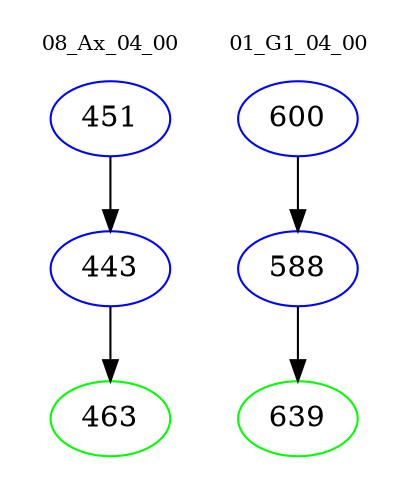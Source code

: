 digraph{
subgraph cluster_0 {
color = white
label = "08_Ax_04_00";
fontsize=10;
T0_451 [label="451", color="blue"]
T0_451 -> T0_443 [color="black"]
T0_443 [label="443", color="blue"]
T0_443 -> T0_463 [color="black"]
T0_463 [label="463", color="green"]
}
subgraph cluster_1 {
color = white
label = "01_G1_04_00";
fontsize=10;
T1_600 [label="600", color="blue"]
T1_600 -> T1_588 [color="black"]
T1_588 [label="588", color="blue"]
T1_588 -> T1_639 [color="black"]
T1_639 [label="639", color="green"]
}
}
